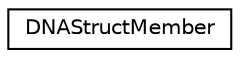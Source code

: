 digraph G
{
  edge [fontname="Helvetica",fontsize="10",labelfontname="Helvetica",labelfontsize="10"];
  node [fontname="Helvetica",fontsize="10",shape=record];
  rankdir=LR;
  Node1 [label="DNAStructMember",height=0.2,width=0.4,color="black", fillcolor="white", style="filled",URL="$d3/d84/structDNAStructMember.html"];
}
